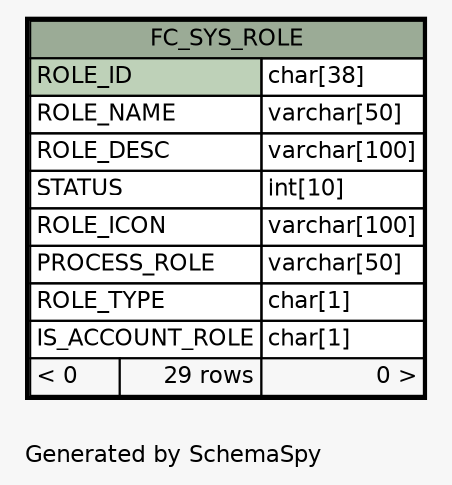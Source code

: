 // dot 2.26.0 on Linux 2.6.32-504.8.1.el6.x86_64
// SchemaSpy rev 590
digraph "oneDegreeRelationshipsDiagram" {
  graph [
    rankdir="RL"
    bgcolor="#f7f7f7"
    label="\nGenerated by SchemaSpy"
    labeljust="l"
    nodesep="0.18"
    ranksep="0.46"
    fontname="Helvetica"
    fontsize="11"
  ];
  node [
    fontname="Helvetica"
    fontsize="11"
    shape="plaintext"
  ];
  edge [
    arrowsize="0.8"
  ];
  "FC_SYS_ROLE" [
    label=<
    <TABLE BORDER="2" CELLBORDER="1" CELLSPACING="0" BGCOLOR="#ffffff">
      <TR><TD COLSPAN="3" BGCOLOR="#9bab96" ALIGN="CENTER">FC_SYS_ROLE</TD></TR>
      <TR><TD PORT="ROLE_ID" COLSPAN="2" BGCOLOR="#bed1b8" ALIGN="LEFT">ROLE_ID</TD><TD PORT="ROLE_ID.type" ALIGN="LEFT">char[38]</TD></TR>
      <TR><TD PORT="ROLE_NAME" COLSPAN="2" ALIGN="LEFT">ROLE_NAME</TD><TD PORT="ROLE_NAME.type" ALIGN="LEFT">varchar[50]</TD></TR>
      <TR><TD PORT="ROLE_DESC" COLSPAN="2" ALIGN="LEFT">ROLE_DESC</TD><TD PORT="ROLE_DESC.type" ALIGN="LEFT">varchar[100]</TD></TR>
      <TR><TD PORT="STATUS" COLSPAN="2" ALIGN="LEFT">STATUS</TD><TD PORT="STATUS.type" ALIGN="LEFT">int[10]</TD></TR>
      <TR><TD PORT="ROLE_ICON" COLSPAN="2" ALIGN="LEFT">ROLE_ICON</TD><TD PORT="ROLE_ICON.type" ALIGN="LEFT">varchar[100]</TD></TR>
      <TR><TD PORT="PROCESS_ROLE" COLSPAN="2" ALIGN="LEFT">PROCESS_ROLE</TD><TD PORT="PROCESS_ROLE.type" ALIGN="LEFT">varchar[50]</TD></TR>
      <TR><TD PORT="ROLE_TYPE" COLSPAN="2" ALIGN="LEFT">ROLE_TYPE</TD><TD PORT="ROLE_TYPE.type" ALIGN="LEFT">char[1]</TD></TR>
      <TR><TD PORT="IS_ACCOUNT_ROLE" COLSPAN="2" ALIGN="LEFT">IS_ACCOUNT_ROLE</TD><TD PORT="IS_ACCOUNT_ROLE.type" ALIGN="LEFT">char[1]</TD></TR>
      <TR><TD ALIGN="LEFT" BGCOLOR="#f7f7f7">&lt; 0</TD><TD ALIGN="RIGHT" BGCOLOR="#f7f7f7">29 rows</TD><TD ALIGN="RIGHT" BGCOLOR="#f7f7f7">0 &gt;</TD></TR>
    </TABLE>>
    URL="FC_SYS_ROLE.html"
    tooltip="FC_SYS_ROLE"
  ];
}
